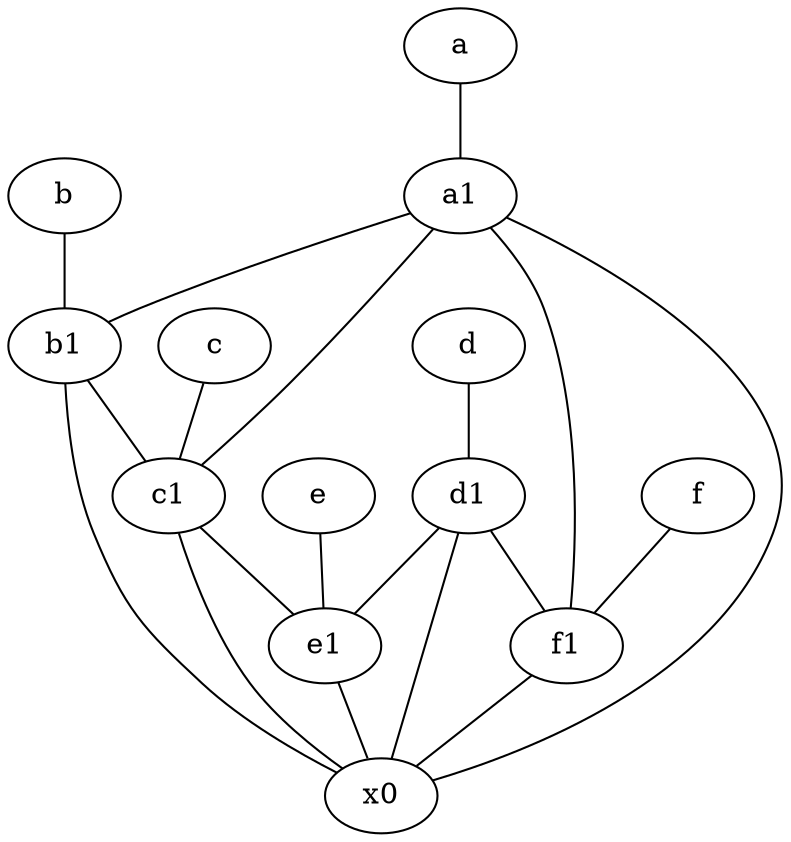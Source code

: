 graph {
	node [labelfontsize=50]
	b1 [labelfontsize=50 pos="9,4!"]
	e1 [labelfontsize=50 pos="7,7!"]
	f1 [labelfontsize=50 pos="3,8!"]
	c [labelfontsize=50 pos="4.5,2!"]
	d [labelfontsize=50 pos="2,5!"]
	f [labelfontsize=50 pos="3,9!"]
	a [labelfontsize=50 pos="8,2!"]
	a1 [labelfontsize=50 pos="8,3!"]
	c1 [labelfontsize=50 pos="4.5,3!"]
	x0 [labelfontsize=50]
	d1 [labelfontsize=50 pos="3,5!"]
	b [labelfontsize=50 pos="10,4!"]
	e [labelfontsize=50 pos="7,9!"]
	f -- f1
	d1 -- e1
	d1 -- f1
	e -- e1
	b -- b1
	c1 -- x0
	a1 -- b1
	c -- c1
	d1 -- x0
	b1 -- x0
	e1 -- x0
	f1 -- x0
	b1 -- c1
	a -- a1
	d -- d1
	a1 -- c1
	a1 -- x0
	a1 -- f1
	c1 -- e1
}
